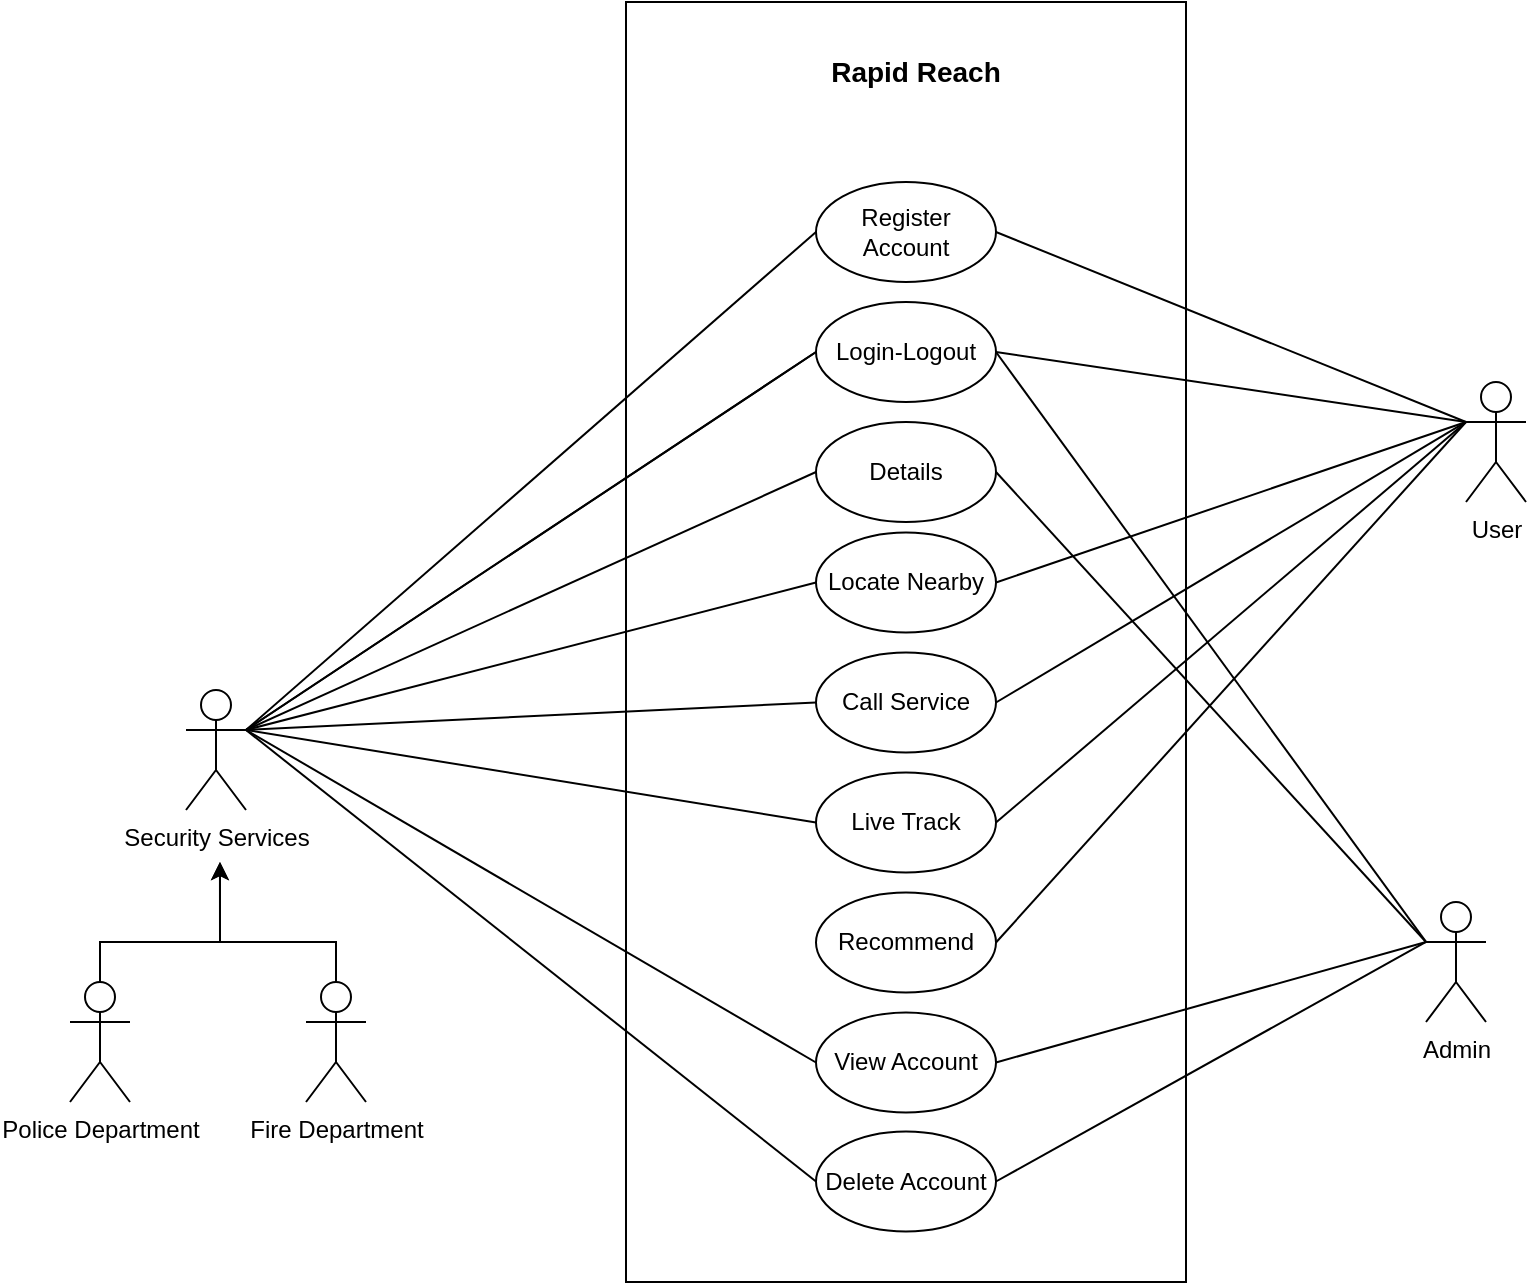 <mxfile version="27.2.0">
  <diagram name="Page-1" id="knrP1FRMyhIRJTOhsAG8">
    <mxGraphModel dx="1042" dy="534" grid="1" gridSize="10" guides="1" tooltips="1" connect="1" arrows="1" fold="1" page="1" pageScale="1" pageWidth="827" pageHeight="1169" math="0" shadow="0">
      <root>
        <mxCell id="0" />
        <mxCell id="1" parent="0" />
        <mxCell id="7wEqkuw75IH8k5fswQXJ-3" value="" style="rounded=0;whiteSpace=wrap;html=1;" parent="1" vertex="1">
          <mxGeometry x="323" y="50" width="280" height="640" as="geometry" />
        </mxCell>
        <mxCell id="7wEqkuw75IH8k5fswQXJ-4" value="Register Account" style="ellipse;whiteSpace=wrap;html=1;" parent="1" vertex="1">
          <mxGeometry x="418" y="140" width="90" height="50" as="geometry" />
        </mxCell>
        <mxCell id="7wEqkuw75IH8k5fswQXJ-5" value="Login-Logout" style="ellipse;whiteSpace=wrap;html=1;" parent="1" vertex="1">
          <mxGeometry x="418" y="200" width="90" height="50" as="geometry" />
        </mxCell>
        <mxCell id="7wEqkuw75IH8k5fswQXJ-6" value="Locate Nearby" style="ellipse;whiteSpace=wrap;html=1;" parent="1" vertex="1">
          <mxGeometry x="418" y="315.25" width="90" height="50" as="geometry" />
        </mxCell>
        <mxCell id="7wEqkuw75IH8k5fswQXJ-7" value="Call Service" style="ellipse;whiteSpace=wrap;html=1;" parent="1" vertex="1">
          <mxGeometry x="418" y="375.25" width="90" height="50" as="geometry" />
        </mxCell>
        <mxCell id="7wEqkuw75IH8k5fswQXJ-8" value="Live Track" style="ellipse;whiteSpace=wrap;html=1;" parent="1" vertex="1">
          <mxGeometry x="418" y="435.25" width="90" height="50" as="geometry" />
        </mxCell>
        <mxCell id="7wEqkuw75IH8k5fswQXJ-9" value="Recommend" style="ellipse;whiteSpace=wrap;html=1;" parent="1" vertex="1">
          <mxGeometry x="418" y="495.25" width="90" height="50" as="geometry" />
        </mxCell>
        <mxCell id="7wEqkuw75IH8k5fswQXJ-10" value="View Account" style="ellipse;whiteSpace=wrap;html=1;" parent="1" vertex="1">
          <mxGeometry x="418" y="555.25" width="90" height="50" as="geometry" />
        </mxCell>
        <mxCell id="7wEqkuw75IH8k5fswQXJ-11" value="Delete Account" style="ellipse;whiteSpace=wrap;html=1;" parent="1" vertex="1">
          <mxGeometry x="418" y="614.75" width="90" height="50" as="geometry" />
        </mxCell>
        <mxCell id="50inLti2EJRgn2HfQ7jm-4" value="&lt;b&gt;&lt;font style=&quot;font-size: 14px;&quot;&gt;Rapid Reach&lt;/font&gt;&lt;/b&gt;" style="text;html=1;align=center;verticalAlign=middle;whiteSpace=wrap;rounded=0;" parent="1" vertex="1">
          <mxGeometry x="403" y="70" width="130" height="30" as="geometry" />
        </mxCell>
        <mxCell id="50inLti2EJRgn2HfQ7jm-10" value="Security Services" style="shape=umlActor;verticalLabelPosition=bottom;verticalAlign=top;html=1;outlineConnect=0;" parent="1" vertex="1">
          <mxGeometry x="103" y="394" width="30" height="60" as="geometry" />
        </mxCell>
        <mxCell id="qe3DIYtcyauWk6LwMBc2-10" value="Details" style="ellipse;whiteSpace=wrap;html=1;" parent="1" vertex="1">
          <mxGeometry x="418" y="260" width="90" height="50" as="geometry" />
        </mxCell>
        <mxCell id="CdXvQrLf3aDGM4jsPMA6-6" style="edgeStyle=orthogonalEdgeStyle;rounded=0;orthogonalLoop=1;jettySize=auto;html=1;" edge="1" parent="1" source="qe3DIYtcyauWk6LwMBc2-11">
          <mxGeometry relative="1" as="geometry">
            <mxPoint x="120" y="480" as="targetPoint" />
            <Array as="points">
              <mxPoint x="178" y="520" />
              <mxPoint x="120" y="520" />
            </Array>
          </mxGeometry>
        </mxCell>
        <mxCell id="qe3DIYtcyauWk6LwMBc2-11" value="Fire Department" style="shape=umlActor;verticalLabelPosition=bottom;verticalAlign=top;html=1;outlineConnect=0;" parent="1" vertex="1">
          <mxGeometry x="163" y="540" width="30" height="60" as="geometry" />
        </mxCell>
        <mxCell id="qe3DIYtcyauWk6LwMBc2-16" value="User" style="shape=umlActor;verticalLabelPosition=bottom;verticalAlign=top;html=1;outlineConnect=0;" parent="1" vertex="1">
          <mxGeometry x="743" y="240" width="30" height="60" as="geometry" />
        </mxCell>
        <mxCell id="qe3DIYtcyauWk6LwMBc2-17" value="Admin" style="shape=umlActor;verticalLabelPosition=bottom;verticalAlign=top;html=1;outlineConnect=0;" parent="1" vertex="1">
          <mxGeometry x="723" y="500" width="30" height="60" as="geometry" />
        </mxCell>
        <mxCell id="qe3DIYtcyauWk6LwMBc2-20" value="" style="endArrow=none;html=1;rounded=0;exitX=1;exitY=0.5;exitDx=0;exitDy=0;entryX=0;entryY=0.333;entryDx=0;entryDy=0;entryPerimeter=0;" parent="1" source="7wEqkuw75IH8k5fswQXJ-4" target="qe3DIYtcyauWk6LwMBc2-16" edge="1">
          <mxGeometry width="50" height="50" relative="1" as="geometry">
            <mxPoint x="653" y="170" as="sourcePoint" />
            <mxPoint x="703" y="120" as="targetPoint" />
          </mxGeometry>
        </mxCell>
        <mxCell id="qe3DIYtcyauWk6LwMBc2-21" value="" style="endArrow=none;html=1;rounded=0;exitX=1;exitY=0.333;exitDx=0;exitDy=0;exitPerimeter=0;entryX=0;entryY=0.5;entryDx=0;entryDy=0;" parent="1" source="50inLti2EJRgn2HfQ7jm-10" target="7wEqkuw75IH8k5fswQXJ-4" edge="1">
          <mxGeometry width="50" height="50" relative="1" as="geometry">
            <mxPoint x="213" y="140" as="sourcePoint" />
            <mxPoint x="263" y="90" as="targetPoint" />
          </mxGeometry>
        </mxCell>
        <mxCell id="qe3DIYtcyauWk6LwMBc2-27" value="" style="endArrow=none;html=1;rounded=0;entryX=0;entryY=0.333;entryDx=0;entryDy=0;entryPerimeter=0;exitX=1;exitY=0.5;exitDx=0;exitDy=0;" parent="1" source="7wEqkuw75IH8k5fswQXJ-11" target="qe3DIYtcyauWk6LwMBc2-17" edge="1">
          <mxGeometry width="50" height="50" relative="1" as="geometry">
            <mxPoint x="573" y="399.75" as="sourcePoint" />
            <mxPoint x="768" y="604.75" as="targetPoint" />
          </mxGeometry>
        </mxCell>
        <mxCell id="qe3DIYtcyauWk6LwMBc2-32" value="" style="endArrow=none;html=1;rounded=0;exitX=0;exitY=0.5;exitDx=0;exitDy=0;entryX=1;entryY=0.333;entryDx=0;entryDy=0;entryPerimeter=0;" parent="1" source="7wEqkuw75IH8k5fswQXJ-5" target="50inLti2EJRgn2HfQ7jm-10" edge="1">
          <mxGeometry width="50" height="50" relative="1" as="geometry">
            <mxPoint x="518" y="260" as="sourcePoint" />
            <mxPoint x="313" y="475" as="targetPoint" />
          </mxGeometry>
        </mxCell>
        <mxCell id="qe3DIYtcyauWk6LwMBc2-48" value="" style="endArrow=none;html=1;rounded=0;exitX=1;exitY=0.5;exitDx=0;exitDy=0;entryX=0;entryY=0.333;entryDx=0;entryDy=0;entryPerimeter=0;" parent="1" source="7wEqkuw75IH8k5fswQXJ-5" target="qe3DIYtcyauWk6LwMBc2-16" edge="1">
          <mxGeometry width="50" height="50" relative="1" as="geometry">
            <mxPoint x="643" y="210" as="sourcePoint" />
            <mxPoint x="838" y="295" as="targetPoint" />
          </mxGeometry>
        </mxCell>
        <mxCell id="qe3DIYtcyauWk6LwMBc2-54" value="" style="endArrow=none;html=1;rounded=0;exitX=1;exitY=0.5;exitDx=0;exitDy=0;entryX=0;entryY=0.333;entryDx=0;entryDy=0;entryPerimeter=0;" parent="1" source="7wEqkuw75IH8k5fswQXJ-5" target="qe3DIYtcyauWk6LwMBc2-17" edge="1">
          <mxGeometry width="50" height="50" relative="1" as="geometry">
            <mxPoint x="773" y="455" as="sourcePoint" />
            <mxPoint x="968" y="350" as="targetPoint" />
          </mxGeometry>
        </mxCell>
        <mxCell id="qe3DIYtcyauWk6LwMBc2-56" value="" style="endArrow=none;html=1;rounded=0;exitX=1;exitY=0.5;exitDx=0;exitDy=0;entryX=0;entryY=0.333;entryDx=0;entryDy=0;entryPerimeter=0;" parent="1" source="7wEqkuw75IH8k5fswQXJ-6" target="qe3DIYtcyauWk6LwMBc2-16" edge="1">
          <mxGeometry width="50" height="50" relative="1" as="geometry">
            <mxPoint x="773" y="525" as="sourcePoint" />
            <mxPoint x="703" y="120" as="targetPoint" />
          </mxGeometry>
        </mxCell>
        <mxCell id="qe3DIYtcyauWk6LwMBc2-59" value="" style="endArrow=none;html=1;rounded=0;exitX=1;exitY=0.5;exitDx=0;exitDy=0;entryX=0;entryY=0.333;entryDx=0;entryDy=0;entryPerimeter=0;" parent="1" source="7wEqkuw75IH8k5fswQXJ-7" target="qe3DIYtcyauWk6LwMBc2-16" edge="1">
          <mxGeometry width="50" height="50" relative="1" as="geometry">
            <mxPoint x="833" y="485" as="sourcePoint" />
            <mxPoint x="1028" y="380" as="targetPoint" />
          </mxGeometry>
        </mxCell>
        <mxCell id="qe3DIYtcyauWk6LwMBc2-61" value="" style="endArrow=none;html=1;rounded=0;exitX=0;exitY=0.333;exitDx=0;exitDy=0;exitPerimeter=0;entryX=1;entryY=0.5;entryDx=0;entryDy=0;" parent="1" source="qe3DIYtcyauWk6LwMBc2-16" target="7wEqkuw75IH8k5fswQXJ-9" edge="1">
          <mxGeometry width="50" height="50" relative="1" as="geometry">
            <mxPoint x="803" y="525" as="sourcePoint" />
            <mxPoint x="998" y="420" as="targetPoint" />
          </mxGeometry>
        </mxCell>
        <mxCell id="qe3DIYtcyauWk6LwMBc2-72" value="" style="endArrow=none;html=1;rounded=0;entryX=1;entryY=0.333;entryDx=0;entryDy=0;entryPerimeter=0;exitX=0;exitY=0.5;exitDx=0;exitDy=0;" parent="1" source="7wEqkuw75IH8k5fswQXJ-11" target="50inLti2EJRgn2HfQ7jm-10" edge="1">
          <mxGeometry width="50" height="50" relative="1" as="geometry">
            <mxPoint x="438" y="820" as="sourcePoint" />
            <mxPoint x="243" y="770" as="targetPoint" />
          </mxGeometry>
        </mxCell>
        <mxCell id="qe3DIYtcyauWk6LwMBc2-73" value="" style="endArrow=none;html=1;rounded=0;exitX=1;exitY=0.5;exitDx=0;exitDy=0;entryX=0;entryY=0.333;entryDx=0;entryDy=0;entryPerimeter=0;" parent="1" source="7wEqkuw75IH8k5fswQXJ-10" target="qe3DIYtcyauWk6LwMBc2-17" edge="1">
          <mxGeometry width="50" height="50" relative="1" as="geometry">
            <mxPoint x="463" y="670" as="sourcePoint" />
            <mxPoint x="658" y="1070" as="targetPoint" />
          </mxGeometry>
        </mxCell>
        <mxCell id="fsYnOv0Tyk64vYEKMaIF-11" value="" style="endArrow=none;html=1;rounded=0;exitX=0;exitY=0.5;exitDx=0;exitDy=0;entryX=1;entryY=0.333;entryDx=0;entryDy=0;entryPerimeter=0;" parent="1" source="7wEqkuw75IH8k5fswQXJ-6" target="50inLti2EJRgn2HfQ7jm-10" edge="1">
          <mxGeometry width="50" height="50" relative="1" as="geometry">
            <mxPoint x="260.5" y="390" as="sourcePoint" />
            <mxPoint x="-24.5" y="395" as="targetPoint" />
          </mxGeometry>
        </mxCell>
        <mxCell id="fsYnOv0Tyk64vYEKMaIF-12" value="" style="endArrow=none;html=1;rounded=0;exitX=0;exitY=0.5;exitDx=0;exitDy=0;entryX=1;entryY=0.333;entryDx=0;entryDy=0;entryPerimeter=0;" parent="1" source="7wEqkuw75IH8k5fswQXJ-5" target="50inLti2EJRgn2HfQ7jm-10" edge="1">
          <mxGeometry width="50" height="50" relative="1" as="geometry">
            <mxPoint x="458" y="170" as="sourcePoint" />
            <mxPoint x="173" y="175" as="targetPoint" />
          </mxGeometry>
        </mxCell>
        <mxCell id="fsYnOv0Tyk64vYEKMaIF-13" value="" style="endArrow=none;html=1;rounded=0;exitX=0;exitY=0.5;exitDx=0;exitDy=0;entryX=1;entryY=0.333;entryDx=0;entryDy=0;entryPerimeter=0;" parent="1" source="7wEqkuw75IH8k5fswQXJ-7" target="50inLti2EJRgn2HfQ7jm-10" edge="1">
          <mxGeometry width="50" height="50" relative="1" as="geometry">
            <mxPoint x="323" y="440" as="sourcePoint" />
            <mxPoint x="38" y="330" as="targetPoint" />
          </mxGeometry>
        </mxCell>
        <mxCell id="fsYnOv0Tyk64vYEKMaIF-14" value="" style="endArrow=none;html=1;rounded=0;exitX=0;exitY=0.5;exitDx=0;exitDy=0;entryX=1;entryY=0.333;entryDx=0;entryDy=0;entryPerimeter=0;" parent="1" source="qe3DIYtcyauWk6LwMBc2-10" target="50inLti2EJRgn2HfQ7jm-10" edge="1">
          <mxGeometry width="50" height="50" relative="1" as="geometry">
            <mxPoint x="378" y="500" as="sourcePoint" />
            <mxPoint x="133" y="230" as="targetPoint" />
          </mxGeometry>
        </mxCell>
        <mxCell id="fsYnOv0Tyk64vYEKMaIF-16" value="" style="endArrow=none;html=1;rounded=0;exitX=0;exitY=0.5;exitDx=0;exitDy=0;entryX=1;entryY=0.333;entryDx=0;entryDy=0;entryPerimeter=0;" parent="1" source="7wEqkuw75IH8k5fswQXJ-8" target="50inLti2EJRgn2HfQ7jm-10" edge="1">
          <mxGeometry width="50" height="50" relative="1" as="geometry">
            <mxPoint x="428" y="550" as="sourcePoint" />
            <mxPoint x="143" y="440" as="targetPoint" />
          </mxGeometry>
        </mxCell>
        <mxCell id="fsYnOv0Tyk64vYEKMaIF-18" value="" style="endArrow=none;html=1;rounded=0;exitX=1;exitY=0.333;exitDx=0;exitDy=0;entryX=0;entryY=0.5;entryDx=0;entryDy=0;exitPerimeter=0;" parent="1" source="50inLti2EJRgn2HfQ7jm-10" target="7wEqkuw75IH8k5fswQXJ-10" edge="1">
          <mxGeometry width="50" height="50" relative="1" as="geometry">
            <mxPoint x="1038" y="490" as="sourcePoint" />
            <mxPoint x="753" y="380" as="targetPoint" />
          </mxGeometry>
        </mxCell>
        <mxCell id="fsYnOv0Tyk64vYEKMaIF-21" value="" style="endArrow=none;html=1;rounded=0;exitX=0;exitY=0.333;exitDx=0;exitDy=0;exitPerimeter=0;entryX=1;entryY=0.5;entryDx=0;entryDy=0;" parent="1" source="qe3DIYtcyauWk6LwMBc2-16" target="7wEqkuw75IH8k5fswQXJ-8" edge="1">
          <mxGeometry width="50" height="50" relative="1" as="geometry">
            <mxPoint x="908" y="330" as="sourcePoint" />
            <mxPoint x="673" y="590" as="targetPoint" />
          </mxGeometry>
        </mxCell>
        <mxCell id="fsYnOv0Tyk64vYEKMaIF-23" value="" style="endArrow=none;html=1;rounded=0;exitX=0;exitY=0.333;exitDx=0;exitDy=0;entryX=1;entryY=0.5;entryDx=0;entryDy=0;exitPerimeter=0;" parent="1" source="qe3DIYtcyauWk6LwMBc2-17" target="qe3DIYtcyauWk6LwMBc2-10" edge="1">
          <mxGeometry width="50" height="50" relative="1" as="geometry">
            <mxPoint x="683" y="480" as="sourcePoint" />
            <mxPoint x="898" y="775" as="targetPoint" />
          </mxGeometry>
        </mxCell>
        <mxCell id="CdXvQrLf3aDGM4jsPMA6-5" style="edgeStyle=orthogonalEdgeStyle;rounded=0;orthogonalLoop=1;jettySize=auto;html=1;" edge="1" parent="1">
          <mxGeometry relative="1" as="geometry">
            <mxPoint x="119.97" y="480" as="targetPoint" />
            <mxPoint x="59.999" y="540" as="sourcePoint" />
            <Array as="points">
              <mxPoint x="59.97" y="520" />
              <mxPoint x="120.97" y="520" />
            </Array>
          </mxGeometry>
        </mxCell>
        <mxCell id="CdXvQrLf3aDGM4jsPMA6-3" value="Police Department" style="shape=umlActor;verticalLabelPosition=bottom;verticalAlign=top;html=1;outlineConnect=0;" vertex="1" parent="1">
          <mxGeometry x="45" y="540" width="30" height="60" as="geometry" />
        </mxCell>
      </root>
    </mxGraphModel>
  </diagram>
</mxfile>
